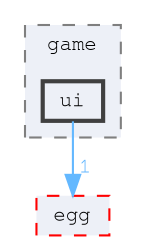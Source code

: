 digraph "source/game/ui"
{
 // LATEX_PDF_SIZE
  bgcolor="transparent";
  edge [fontname=FreeMono,fontsize=10,labelfontname=FreeMono,labelfontsize=10];
  node [fontname=FreeMono,fontsize=10,shape=box,height=0.2,width=0.4];
  compound=true
  subgraph clusterdir_9ea5017e8fa7189fb9af6fe82af05461 {
    graph [ bgcolor="#edf0f7", pencolor="grey50", label="game", fontname=FreeMono,fontsize=10 style="filled,dashed", URL="dir_9ea5017e8fa7189fb9af6fe82af05461.html",tooltip=""]
  dir_e289bcd2df3e0c1b092339898d2b01ed [label="ui", fillcolor="#edf0f7", color="grey25", style="filled,bold", URL="dir_e289bcd2df3e0c1b092339898d2b01ed.html",tooltip=""];
  }
  dir_dfa3dd376ef284b4fe91688c4c5b67ec [label="egg", fillcolor="#edf0f7", color="red", style="filled,dashed", URL="dir_dfa3dd376ef284b4fe91688c4c5b67ec.html",tooltip=""];
  dir_e289bcd2df3e0c1b092339898d2b01ed->dir_dfa3dd376ef284b4fe91688c4c5b67ec [headlabel="1", labeldistance=1.5 headhref="dir_000019_000002.html" color="steelblue1" fontcolor="steelblue1"];
}
